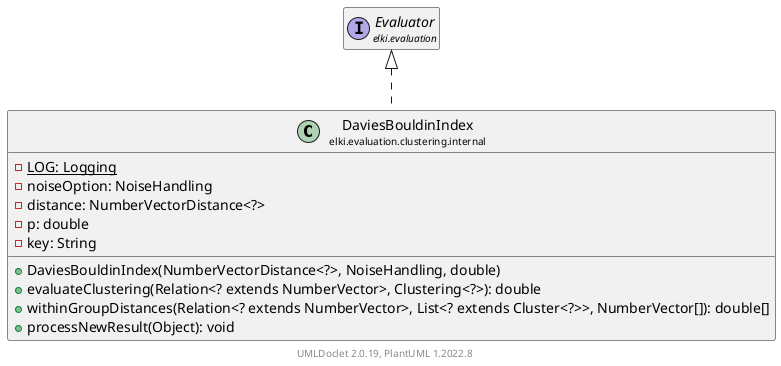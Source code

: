 @startuml
    remove .*\.(Instance|Par|Parameterizer|Factory)$
    set namespaceSeparator none
    hide empty fields
    hide empty methods

    class "<size:14>DaviesBouldinIndex\n<size:10>elki.evaluation.clustering.internal" as elki.evaluation.clustering.internal.DaviesBouldinIndex [[DaviesBouldinIndex.html]] {
        {static} -LOG: Logging
        -noiseOption: NoiseHandling
        -distance: NumberVectorDistance<?>
        -p: double
        -key: String
        +DaviesBouldinIndex(NumberVectorDistance<?>, NoiseHandling, double)
        +evaluateClustering(Relation<? extends NumberVector>, Clustering<?>): double
        +withinGroupDistances(Relation<? extends NumberVector>, List<? extends Cluster<?>>, NumberVector[]): double[]
        +processNewResult(Object): void
    }

    interface "<size:14>Evaluator\n<size:10>elki.evaluation" as elki.evaluation.Evaluator [[../../Evaluator.html]]
    class "<size:14>DaviesBouldinIndex.Par\n<size:10>elki.evaluation.clustering.internal" as elki.evaluation.clustering.internal.DaviesBouldinIndex.Par [[DaviesBouldinIndex.Par.html]]

    elki.evaluation.Evaluator <|.. elki.evaluation.clustering.internal.DaviesBouldinIndex
    elki.evaluation.clustering.internal.DaviesBouldinIndex +-- elki.evaluation.clustering.internal.DaviesBouldinIndex.Par

    center footer UMLDoclet 2.0.19, PlantUML 1.2022.8
@enduml
